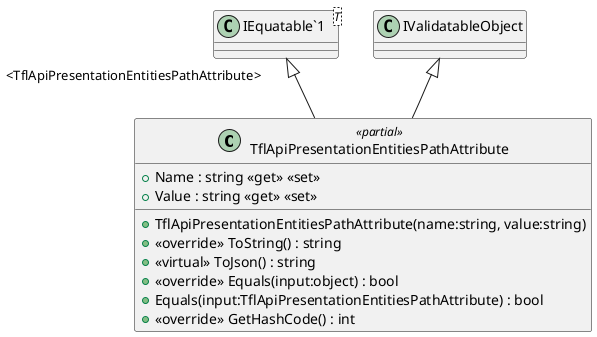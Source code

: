 @startuml
class TflApiPresentationEntitiesPathAttribute <<partial>> {
    + TflApiPresentationEntitiesPathAttribute(name:string, value:string)
    + Name : string <<get>> <<set>>
    + Value : string <<get>> <<set>>
    + <<override>> ToString() : string
    + <<virtual>> ToJson() : string
    + <<override>> Equals(input:object) : bool
    + Equals(input:TflApiPresentationEntitiesPathAttribute) : bool
    + <<override>> GetHashCode() : int
}
class "IEquatable`1"<T> {
}
"IEquatable`1" "<TflApiPresentationEntitiesPathAttribute>" <|-- TflApiPresentationEntitiesPathAttribute
IValidatableObject <|-- TflApiPresentationEntitiesPathAttribute
@enduml

